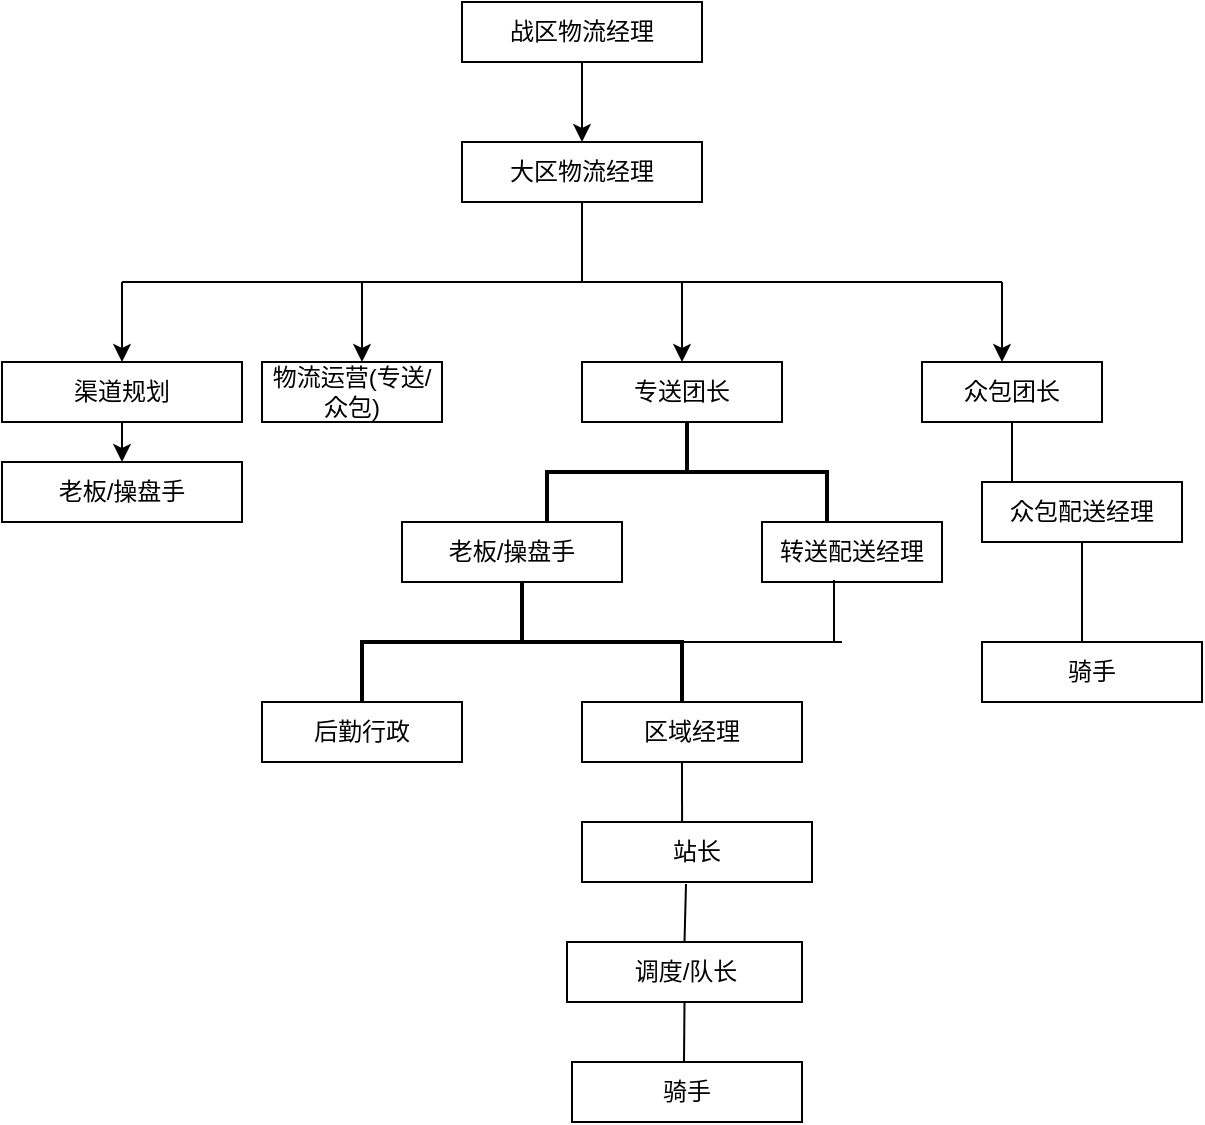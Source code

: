 <mxfile version="14.6.6" type="github">
  <diagram id="lrXebkCnc7quKLrtKtps" name="Page-1">
    <mxGraphModel dx="946" dy="614" grid="1" gridSize="10" guides="1" tooltips="1" connect="1" arrows="1" fold="1" page="1" pageScale="1" pageWidth="827" pageHeight="1169" math="0" shadow="0">
      <root>
        <mxCell id="0" />
        <mxCell id="1" parent="0" />
        <mxCell id="YxNBLbbIIgkdvURAyUkm-1" value="战区物流经理" style="rounded=0;whiteSpace=wrap;html=1;" vertex="1" parent="1">
          <mxGeometry x="290" y="20" width="120" height="30" as="geometry" />
        </mxCell>
        <mxCell id="YxNBLbbIIgkdvURAyUkm-2" value="" style="endArrow=classic;html=1;exitX=0.5;exitY=1;exitDx=0;exitDy=0;" edge="1" parent="1" source="YxNBLbbIIgkdvURAyUkm-1">
          <mxGeometry width="50" height="50" relative="1" as="geometry">
            <mxPoint x="390" y="340" as="sourcePoint" />
            <mxPoint x="350" y="90" as="targetPoint" />
          </mxGeometry>
        </mxCell>
        <mxCell id="YxNBLbbIIgkdvURAyUkm-3" value="大区物流经理" style="rounded=0;whiteSpace=wrap;html=1;" vertex="1" parent="1">
          <mxGeometry x="290" y="90" width="120" height="30" as="geometry" />
        </mxCell>
        <mxCell id="YxNBLbbIIgkdvURAyUkm-9" value="" style="endArrow=none;html=1;entryX=0.5;entryY=1;entryDx=0;entryDy=0;" edge="1" parent="1" target="YxNBLbbIIgkdvURAyUkm-3">
          <mxGeometry width="50" height="50" relative="1" as="geometry">
            <mxPoint x="350" y="160" as="sourcePoint" />
            <mxPoint x="440" y="290" as="targetPoint" />
          </mxGeometry>
        </mxCell>
        <mxCell id="YxNBLbbIIgkdvURAyUkm-10" value="" style="endArrow=none;html=1;" edge="1" parent="1">
          <mxGeometry width="50" height="50" relative="1" as="geometry">
            <mxPoint x="120" y="160" as="sourcePoint" />
            <mxPoint x="560" y="160" as="targetPoint" />
          </mxGeometry>
        </mxCell>
        <mxCell id="YxNBLbbIIgkdvURAyUkm-11" value="" style="endArrow=classic;html=1;" edge="1" parent="1">
          <mxGeometry width="50" height="50" relative="1" as="geometry">
            <mxPoint x="120" y="160" as="sourcePoint" />
            <mxPoint x="120" y="200" as="targetPoint" />
          </mxGeometry>
        </mxCell>
        <mxCell id="YxNBLbbIIgkdvURAyUkm-12" value="" style="endArrow=classic;html=1;" edge="1" parent="1">
          <mxGeometry width="50" height="50" relative="1" as="geometry">
            <mxPoint x="240" y="160" as="sourcePoint" />
            <mxPoint x="240" y="200" as="targetPoint" />
          </mxGeometry>
        </mxCell>
        <mxCell id="YxNBLbbIIgkdvURAyUkm-13" value="" style="endArrow=classic;html=1;" edge="1" parent="1">
          <mxGeometry width="50" height="50" relative="1" as="geometry">
            <mxPoint x="400" y="160" as="sourcePoint" />
            <mxPoint x="400" y="200" as="targetPoint" />
          </mxGeometry>
        </mxCell>
        <mxCell id="YxNBLbbIIgkdvURAyUkm-14" value="" style="endArrow=classic;html=1;" edge="1" parent="1">
          <mxGeometry width="50" height="50" relative="1" as="geometry">
            <mxPoint x="560" y="160" as="sourcePoint" />
            <mxPoint x="560" y="200" as="targetPoint" />
          </mxGeometry>
        </mxCell>
        <mxCell id="YxNBLbbIIgkdvURAyUkm-15" value="渠道规划" style="rounded=0;whiteSpace=wrap;html=1;" vertex="1" parent="1">
          <mxGeometry x="60" y="200" width="120" height="30" as="geometry" />
        </mxCell>
        <mxCell id="YxNBLbbIIgkdvURAyUkm-16" value="" style="endArrow=classic;html=1;exitX=0.5;exitY=1;exitDx=0;exitDy=0;" edge="1" parent="1" source="YxNBLbbIIgkdvURAyUkm-15" target="YxNBLbbIIgkdvURAyUkm-17">
          <mxGeometry width="50" height="50" relative="1" as="geometry">
            <mxPoint x="70" y="330" as="sourcePoint" />
            <mxPoint x="120" y="250" as="targetPoint" />
          </mxGeometry>
        </mxCell>
        <mxCell id="YxNBLbbIIgkdvURAyUkm-17" value="老板/操盘手" style="rounded=0;whiteSpace=wrap;html=1;" vertex="1" parent="1">
          <mxGeometry x="60" y="250" width="120" height="30" as="geometry" />
        </mxCell>
        <mxCell id="YxNBLbbIIgkdvURAyUkm-18" value="物流运营(专送/众包)" style="rounded=0;whiteSpace=wrap;html=1;" vertex="1" parent="1">
          <mxGeometry x="190" y="200" width="90" height="30" as="geometry" />
        </mxCell>
        <mxCell id="YxNBLbbIIgkdvURAyUkm-19" value="专送团长" style="rounded=0;whiteSpace=wrap;html=1;" vertex="1" parent="1">
          <mxGeometry x="350" y="200" width="100" height="30" as="geometry" />
        </mxCell>
        <mxCell id="YxNBLbbIIgkdvURAyUkm-20" value="老板/操盘手" style="rounded=0;whiteSpace=wrap;html=1;" vertex="1" parent="1">
          <mxGeometry x="260" y="280" width="110" height="30" as="geometry" />
        </mxCell>
        <mxCell id="YxNBLbbIIgkdvURAyUkm-21" value="转送配送经理" style="rounded=0;whiteSpace=wrap;html=1;" vertex="1" parent="1">
          <mxGeometry x="440" y="280" width="90" height="30" as="geometry" />
        </mxCell>
        <mxCell id="YxNBLbbIIgkdvURAyUkm-26" value="" style="strokeWidth=2;html=1;shape=mxgraph.flowchart.annotation_2;align=left;labelPosition=right;pointerEvents=1;rotation=90;" vertex="1" parent="1">
          <mxGeometry x="377.5" y="185" width="50" height="140" as="geometry" />
        </mxCell>
        <mxCell id="YxNBLbbIIgkdvURAyUkm-27" value="" style="strokeWidth=2;html=1;shape=mxgraph.flowchart.annotation_2;align=left;labelPosition=right;pointerEvents=1;rotation=90;" vertex="1" parent="1">
          <mxGeometry x="290" y="260" width="60" height="160" as="geometry" />
        </mxCell>
        <mxCell id="YxNBLbbIIgkdvURAyUkm-29" value="" style="endArrow=none;html=1;exitX=0.5;exitY=0;exitDx=0;exitDy=0;exitPerimeter=0;" edge="1" parent="1" source="YxNBLbbIIgkdvURAyUkm-27">
          <mxGeometry width="50" height="50" relative="1" as="geometry">
            <mxPoint x="390" y="330" as="sourcePoint" />
            <mxPoint x="480" y="340" as="targetPoint" />
          </mxGeometry>
        </mxCell>
        <mxCell id="YxNBLbbIIgkdvURAyUkm-30" value="" style="endArrow=none;html=1;entryX=0.4;entryY=0.967;entryDx=0;entryDy=0;entryPerimeter=0;" edge="1" parent="1" target="YxNBLbbIIgkdvURAyUkm-21">
          <mxGeometry width="50" height="50" relative="1" as="geometry">
            <mxPoint x="476" y="340" as="sourcePoint" />
            <mxPoint x="440" y="280" as="targetPoint" />
          </mxGeometry>
        </mxCell>
        <mxCell id="YxNBLbbIIgkdvURAyUkm-31" value="后勤行政" style="rounded=0;whiteSpace=wrap;html=1;" vertex="1" parent="1">
          <mxGeometry x="190" y="370" width="100" height="30" as="geometry" />
        </mxCell>
        <mxCell id="YxNBLbbIIgkdvURAyUkm-32" value="区域经理" style="rounded=0;whiteSpace=wrap;html=1;" vertex="1" parent="1">
          <mxGeometry x="350" y="370" width="110" height="30" as="geometry" />
        </mxCell>
        <mxCell id="YxNBLbbIIgkdvURAyUkm-33" value="站长" style="rounded=0;whiteSpace=wrap;html=1;" vertex="1" parent="1">
          <mxGeometry x="350" y="430" width="115" height="30" as="geometry" />
        </mxCell>
        <mxCell id="YxNBLbbIIgkdvURAyUkm-34" value="" style="endArrow=none;html=1;entryX=0.435;entryY=0;entryDx=0;entryDy=0;entryPerimeter=0;" edge="1" parent="1" target="YxNBLbbIIgkdvURAyUkm-33">
          <mxGeometry width="50" height="50" relative="1" as="geometry">
            <mxPoint x="400" y="400" as="sourcePoint" />
            <mxPoint x="440" y="280" as="targetPoint" />
          </mxGeometry>
        </mxCell>
        <mxCell id="YxNBLbbIIgkdvURAyUkm-36" value="" style="endArrow=none;html=1;exitX=0.5;exitY=0;exitDx=0;exitDy=0;" edge="1" parent="1" source="YxNBLbbIIgkdvURAyUkm-37">
          <mxGeometry width="50" height="50" relative="1" as="geometry">
            <mxPoint x="400" y="490" as="sourcePoint" />
            <mxPoint x="402" y="461" as="targetPoint" />
          </mxGeometry>
        </mxCell>
        <mxCell id="YxNBLbbIIgkdvURAyUkm-37" value="调度/队长" style="rounded=0;whiteSpace=wrap;html=1;" vertex="1" parent="1">
          <mxGeometry x="342.5" y="490" width="117.5" height="30" as="geometry" />
        </mxCell>
        <mxCell id="YxNBLbbIIgkdvURAyUkm-40" value="" style="endArrow=none;html=1;exitX=0.5;exitY=1;exitDx=0;exitDy=0;" edge="1" parent="1" source="YxNBLbbIIgkdvURAyUkm-37">
          <mxGeometry width="50" height="50" relative="1" as="geometry">
            <mxPoint x="390" y="390" as="sourcePoint" />
            <mxPoint x="401" y="550" as="targetPoint" />
          </mxGeometry>
        </mxCell>
        <mxCell id="YxNBLbbIIgkdvURAyUkm-41" value="骑手" style="rounded=0;whiteSpace=wrap;html=1;" vertex="1" parent="1">
          <mxGeometry x="345" y="550" width="115" height="30" as="geometry" />
        </mxCell>
        <mxCell id="YxNBLbbIIgkdvURAyUkm-42" value="众包团长" style="rounded=0;whiteSpace=wrap;html=1;" vertex="1" parent="1">
          <mxGeometry x="520" y="200" width="90" height="30" as="geometry" />
        </mxCell>
        <mxCell id="YxNBLbbIIgkdvURAyUkm-44" value="" style="endArrow=none;html=1;entryX=0.5;entryY=1;entryDx=0;entryDy=0;" edge="1" parent="1" target="YxNBLbbIIgkdvURAyUkm-42">
          <mxGeometry width="50" height="50" relative="1" as="geometry">
            <mxPoint x="565" y="260" as="sourcePoint" />
            <mxPoint x="440" y="340" as="targetPoint" />
          </mxGeometry>
        </mxCell>
        <mxCell id="YxNBLbbIIgkdvURAyUkm-45" value="众包配送经理" style="rounded=0;whiteSpace=wrap;html=1;" vertex="1" parent="1">
          <mxGeometry x="550" y="260" width="100" height="30" as="geometry" />
        </mxCell>
        <mxCell id="YxNBLbbIIgkdvURAyUkm-46" value="" style="endArrow=none;html=1;entryX=0.5;entryY=1;entryDx=0;entryDy=0;" edge="1" parent="1" target="YxNBLbbIIgkdvURAyUkm-45">
          <mxGeometry width="50" height="50" relative="1" as="geometry">
            <mxPoint x="600" y="340" as="sourcePoint" />
            <mxPoint x="440" y="340" as="targetPoint" />
          </mxGeometry>
        </mxCell>
        <mxCell id="YxNBLbbIIgkdvURAyUkm-47" value="骑手" style="rounded=0;whiteSpace=wrap;html=1;" vertex="1" parent="1">
          <mxGeometry x="550" y="340" width="110" height="30" as="geometry" />
        </mxCell>
      </root>
    </mxGraphModel>
  </diagram>
</mxfile>
